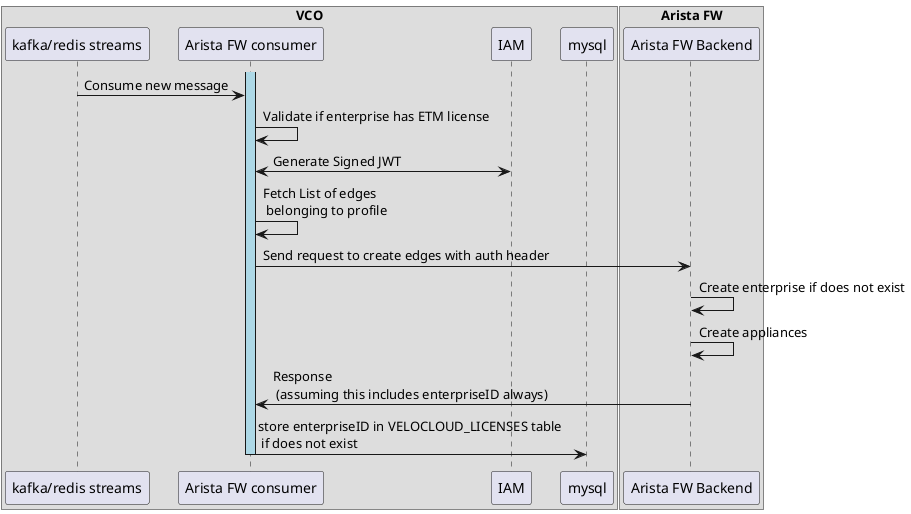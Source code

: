 @startuml
box "VCO"
participant "kafka/redis streams" as kafka
participant "Arista FW consumer" as consumer
participant "IAM" as IAM
participant "mysql" as mysql
end box
box "Arista FW"
participant "Arista FW Backend" as arista_fw_backend
end box
activate consumer #LightBlue
consumer <- kafka : Consume new message
consumer -> consumer : Validate if enterprise has ETM license
consumer <-> IAM : Generate Signed JWT
consumer -> consumer : Fetch List of edges \n belonging to profile
consumer -> arista_fw_backend: Send request to create edges with auth header
arista_fw_backend -> arista_fw_backend: Create enterprise if does not exist
arista_fw_backend -> arista_fw_backend: Create appliances
arista_fw_backend -> consumer: Response \n (assuming this includes enterpriseID always)
consumer -> mysql: store enterpriseID in VELOCLOUD_LICENSES table \n if does not exist
deactivate consumer

@enduml 

